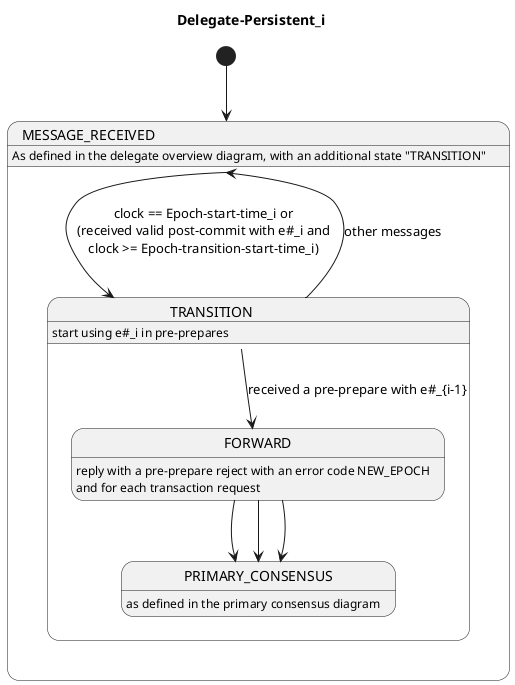 @startuml

Title Delegate-Persistent_i

[*] --> MESSAGE_RECEIVED 

State MESSAGE_RECEIVED{
	MESSAGE_RECEIVED : As defined in the delegate overview diagram, with an additional state "TRANSITION"
	
	MESSAGE_RECEIVED --> TRANSITION : clock == Epoch-start-time_i or\n(received valid post-commit with e#_i and\nclock >= Epoch-transition-start-time_i) 
	
	State TRANSITION {
		TRANSITION : start using e#_i in pre-prepares
		TRANSITION --> FORWARD: received a pre-prepare with e#_{i-1}
		
		FORWARD : reply with a pre-prepare reject with an error code NEW_EPOCH
		FORWARD : and for each transaction request
		FORWARD --> PRIMARY_CONSENSUS
		FORWARD --> PRIMARY_CONSENSUS
		FORWARD --> PRIMARY_CONSENSUS
		
		TRANSITION --> MESSAGE_RECEIVED : other messages
	}
	
	State PRIMARY_CONSENSUS{
		PRIMARY_CONSENSUS : as defined in the primary consensus diagram 
	}
}

@enduml

note "Clock-diff-max: the maximum clock difference allowed among delegates." as N2
note "Epoch-start-time_i: the starting time of the epoch_i." as N3
note "Epoch-transition-period_i: [Epoch-start-time_i - Clock-diff-max, Epoch-start-time_i + Clock-diff-max]" as N4
note "Epoch-transition-start-time_i: Epoch-start-time_i - Clock-diff-max" as N5
note "Epoch-transition-end-time_i: Epoch-start-time_i + Clock-diff-max" as N6
note "Delegate_epoch_i: a delegate of epoch_i." as N7
note "Delegate-new_epoch_i: a node added to the set of delegates at the beginning of epoch_i" as N8
note "Delegate-retired_epoch_i: a delegate of epoch_{i-1}, but not longer in epoch_i. " as N9
note "Delegate-existing_epoch_i: (TODO better name) the set of delegate_epoch_i - the set of delegates-new_epoch_i." as N10
note "E#_i: epoch number i in consensus messages" as N11


if received a pre-prepare message with e#_{i-1}, the core software shall (1) reject it by replying a pre-prepare reject message with a proper error code, 
(2) if the local node is the first primary of the transactions in the batch block in epoch_i, queue the transactions into its primary waiting list, (3) else (the local node is not the first primary of the transactions), queue the transactions into its secondary waiting list, and forward the pre-prepare message to its first primary in epoch_i if the first primary is a delegate-new-epoch_i.